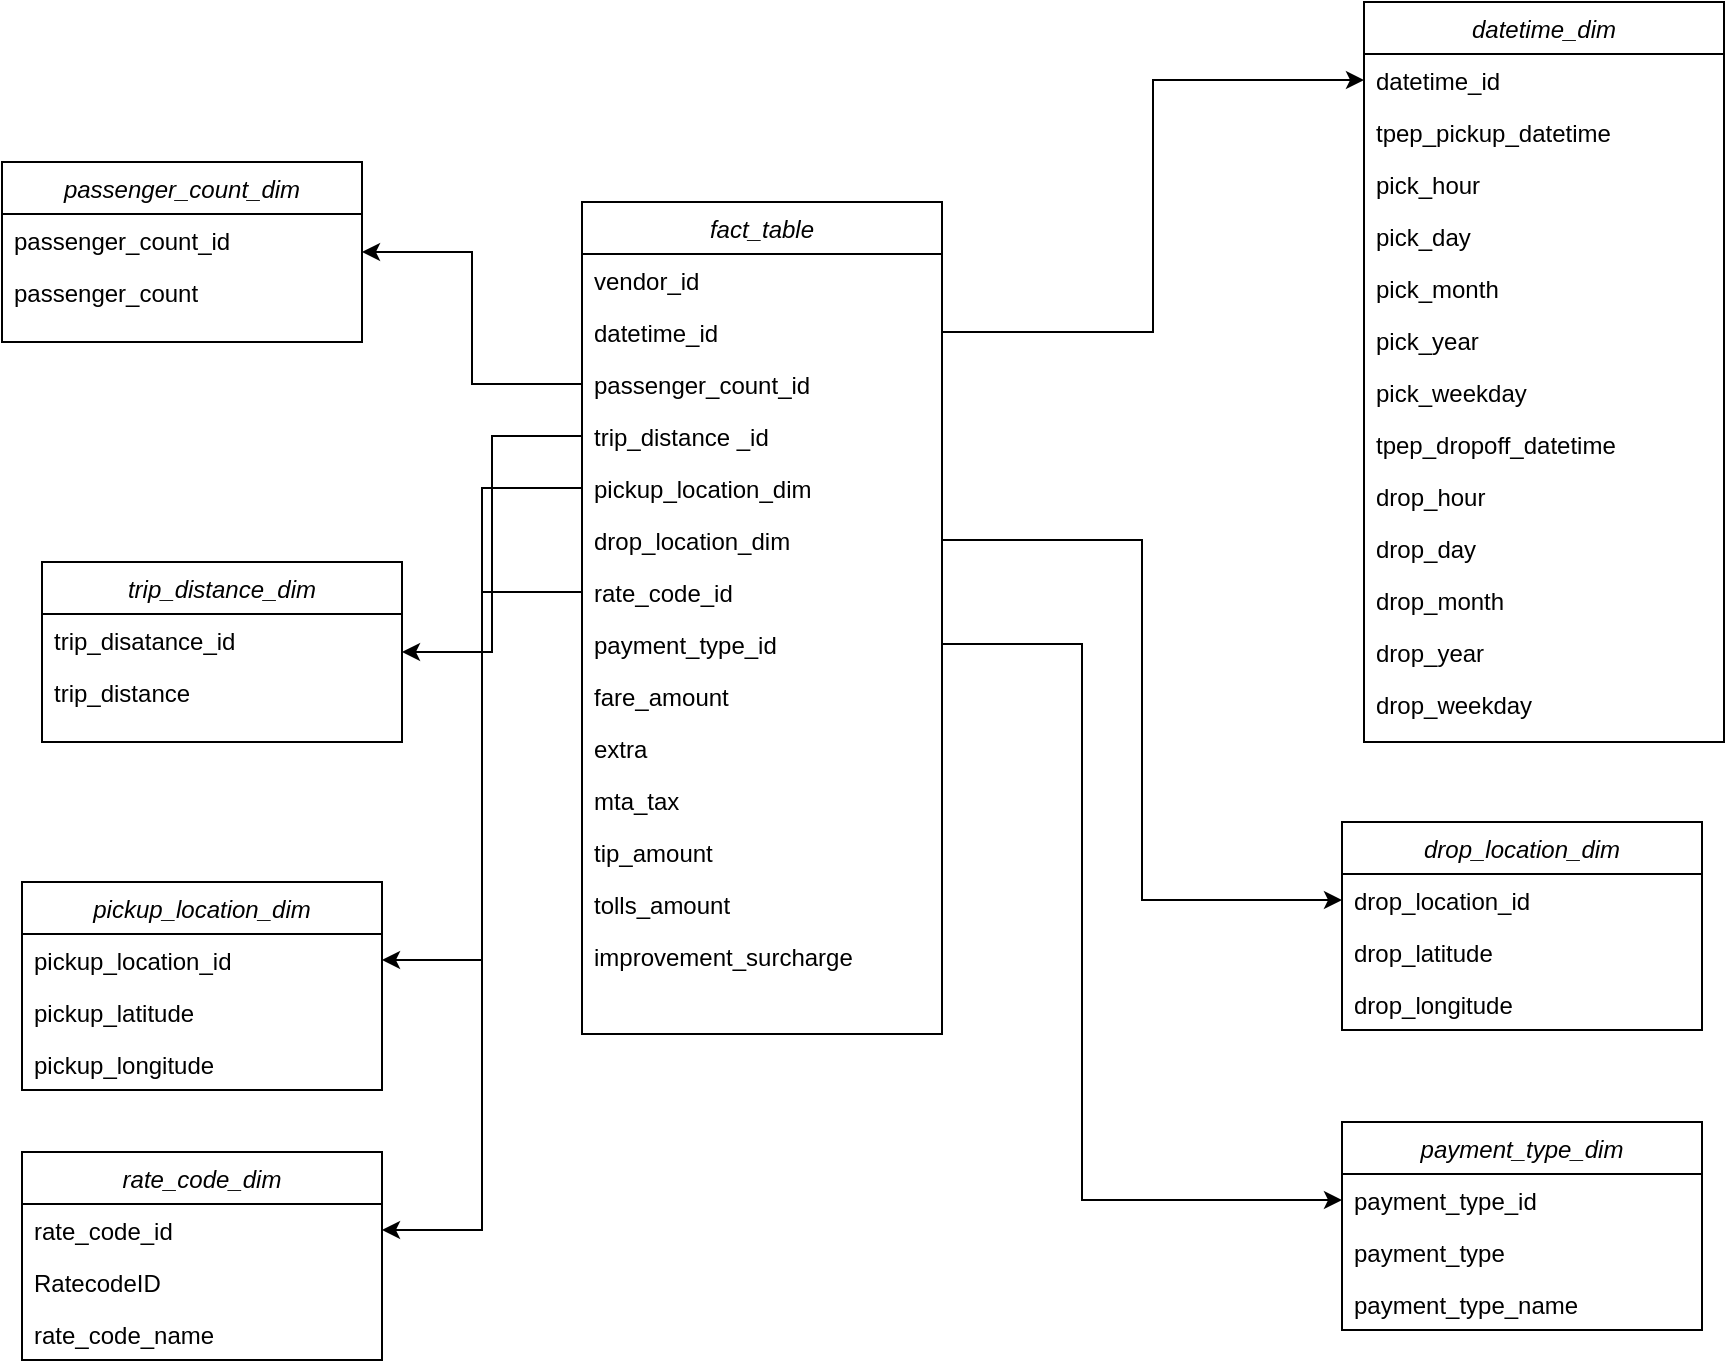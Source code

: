 <mxfile version="22.1.8" type="github">
  <diagram id="C5RBs43oDa-KdzZeNtuy" name="Page-1">
    <mxGraphModel dx="1257" dy="756" grid="1" gridSize="10" guides="1" tooltips="1" connect="1" arrows="1" fold="1" page="1" pageScale="1" pageWidth="827" pageHeight="1169" math="0" shadow="0">
      <root>
        <mxCell id="WIyWlLk6GJQsqaUBKTNV-0" />
        <mxCell id="WIyWlLk6GJQsqaUBKTNV-1" parent="WIyWlLk6GJQsqaUBKTNV-0" />
        <mxCell id="zkfFHV4jXpPFQw0GAbJ--0" value="fact_table" style="swimlane;fontStyle=2;align=center;verticalAlign=top;childLayout=stackLayout;horizontal=1;startSize=26;horizontalStack=0;resizeParent=1;resizeLast=0;collapsible=1;marginBottom=0;rounded=0;shadow=0;strokeWidth=1;" parent="WIyWlLk6GJQsqaUBKTNV-1" vertex="1">
          <mxGeometry x="70" y="110" width="180" height="416" as="geometry">
            <mxRectangle x="230" y="140" width="160" height="26" as="alternateBounds" />
          </mxGeometry>
        </mxCell>
        <mxCell id="zkfFHV4jXpPFQw0GAbJ--1" value="vendor_id" style="text;align=left;verticalAlign=top;spacingLeft=4;spacingRight=4;overflow=hidden;rotatable=0;points=[[0,0.5],[1,0.5]];portConstraint=eastwest;" parent="zkfFHV4jXpPFQw0GAbJ--0" vertex="1">
          <mxGeometry y="26" width="180" height="26" as="geometry" />
        </mxCell>
        <mxCell id="zkfFHV4jXpPFQw0GAbJ--2" value="datetime_id" style="text;align=left;verticalAlign=top;spacingLeft=4;spacingRight=4;overflow=hidden;rotatable=0;points=[[0,0.5],[1,0.5]];portConstraint=eastwest;rounded=0;shadow=0;html=0;" parent="zkfFHV4jXpPFQw0GAbJ--0" vertex="1">
          <mxGeometry y="52" width="180" height="26" as="geometry" />
        </mxCell>
        <mxCell id="zkfFHV4jXpPFQw0GAbJ--3" value="passenger_count_id" style="text;align=left;verticalAlign=top;spacingLeft=4;spacingRight=4;overflow=hidden;rotatable=0;points=[[0,0.5],[1,0.5]];portConstraint=eastwest;rounded=0;shadow=0;html=0;" parent="zkfFHV4jXpPFQw0GAbJ--0" vertex="1">
          <mxGeometry y="78" width="180" height="26" as="geometry" />
        </mxCell>
        <mxCell id="-VGk8JOw_hjWQD8cGexW-38" value="trip_distance _id" style="text;align=left;verticalAlign=top;spacingLeft=4;spacingRight=4;overflow=hidden;rotatable=0;points=[[0,0.5],[1,0.5]];portConstraint=eastwest;rounded=0;shadow=0;html=0;" vertex="1" parent="zkfFHV4jXpPFQw0GAbJ--0">
          <mxGeometry y="104" width="180" height="26" as="geometry" />
        </mxCell>
        <mxCell id="-VGk8JOw_hjWQD8cGexW-44" value="pickup_location_dim" style="text;align=left;verticalAlign=top;spacingLeft=4;spacingRight=4;overflow=hidden;rotatable=0;points=[[0,0.5],[1,0.5]];portConstraint=eastwest;rounded=0;shadow=0;html=0;" vertex="1" parent="zkfFHV4jXpPFQw0GAbJ--0">
          <mxGeometry y="130" width="180" height="26" as="geometry" />
        </mxCell>
        <mxCell id="-VGk8JOw_hjWQD8cGexW-51" value="drop_location_dim" style="text;align=left;verticalAlign=top;spacingLeft=4;spacingRight=4;overflow=hidden;rotatable=0;points=[[0,0.5],[1,0.5]];portConstraint=eastwest;rounded=0;shadow=0;html=0;" vertex="1" parent="zkfFHV4jXpPFQw0GAbJ--0">
          <mxGeometry y="156" width="180" height="26" as="geometry" />
        </mxCell>
        <mxCell id="-VGk8JOw_hjWQD8cGexW-59" value="rate_code_id" style="text;align=left;verticalAlign=top;spacingLeft=4;spacingRight=4;overflow=hidden;rotatable=0;points=[[0,0.5],[1,0.5]];portConstraint=eastwest;rounded=0;shadow=0;html=0;" vertex="1" parent="zkfFHV4jXpPFQw0GAbJ--0">
          <mxGeometry y="182" width="180" height="26" as="geometry" />
        </mxCell>
        <mxCell id="-VGk8JOw_hjWQD8cGexW-65" value="payment_type_id" style="text;align=left;verticalAlign=top;spacingLeft=4;spacingRight=4;overflow=hidden;rotatable=0;points=[[0,0.5],[1,0.5]];portConstraint=eastwest;rounded=0;shadow=0;html=0;" vertex="1" parent="zkfFHV4jXpPFQw0GAbJ--0">
          <mxGeometry y="208" width="180" height="26" as="geometry" />
        </mxCell>
        <mxCell id="-VGk8JOw_hjWQD8cGexW-67" value="fare_amount" style="text;align=left;verticalAlign=top;spacingLeft=4;spacingRight=4;overflow=hidden;rotatable=0;points=[[0,0.5],[1,0.5]];portConstraint=eastwest;rounded=0;shadow=0;html=0;" vertex="1" parent="zkfFHV4jXpPFQw0GAbJ--0">
          <mxGeometry y="234" width="180" height="26" as="geometry" />
        </mxCell>
        <mxCell id="-VGk8JOw_hjWQD8cGexW-68" value="extra" style="text;align=left;verticalAlign=top;spacingLeft=4;spacingRight=4;overflow=hidden;rotatable=0;points=[[0,0.5],[1,0.5]];portConstraint=eastwest;rounded=0;shadow=0;html=0;" vertex="1" parent="zkfFHV4jXpPFQw0GAbJ--0">
          <mxGeometry y="260" width="180" height="26" as="geometry" />
        </mxCell>
        <mxCell id="-VGk8JOw_hjWQD8cGexW-69" value="mta_tax" style="text;align=left;verticalAlign=top;spacingLeft=4;spacingRight=4;overflow=hidden;rotatable=0;points=[[0,0.5],[1,0.5]];portConstraint=eastwest;rounded=0;shadow=0;html=0;" vertex="1" parent="zkfFHV4jXpPFQw0GAbJ--0">
          <mxGeometry y="286" width="180" height="26" as="geometry" />
        </mxCell>
        <mxCell id="-VGk8JOw_hjWQD8cGexW-70" value="tip_amount" style="text;align=left;verticalAlign=top;spacingLeft=4;spacingRight=4;overflow=hidden;rotatable=0;points=[[0,0.5],[1,0.5]];portConstraint=eastwest;rounded=0;shadow=0;html=0;" vertex="1" parent="zkfFHV4jXpPFQw0GAbJ--0">
          <mxGeometry y="312" width="180" height="26" as="geometry" />
        </mxCell>
        <mxCell id="-VGk8JOw_hjWQD8cGexW-71" value="tolls_amount" style="text;align=left;verticalAlign=top;spacingLeft=4;spacingRight=4;overflow=hidden;rotatable=0;points=[[0,0.5],[1,0.5]];portConstraint=eastwest;rounded=0;shadow=0;html=0;" vertex="1" parent="zkfFHV4jXpPFQw0GAbJ--0">
          <mxGeometry y="338" width="180" height="26" as="geometry" />
        </mxCell>
        <mxCell id="-VGk8JOw_hjWQD8cGexW-72" value="improvement_surcharge" style="text;align=left;verticalAlign=top;spacingLeft=4;spacingRight=4;overflow=hidden;rotatable=0;points=[[0,0.5],[1,0.5]];portConstraint=eastwest;rounded=0;shadow=0;html=0;" vertex="1" parent="zkfFHV4jXpPFQw0GAbJ--0">
          <mxGeometry y="364" width="180" height="26" as="geometry" />
        </mxCell>
        <mxCell id="-VGk8JOw_hjWQD8cGexW-73" style="text;align=left;verticalAlign=top;spacingLeft=4;spacingRight=4;overflow=hidden;rotatable=0;points=[[0,0.5],[1,0.5]];portConstraint=eastwest;rounded=0;shadow=0;html=0;" vertex="1" parent="zkfFHV4jXpPFQw0GAbJ--0">
          <mxGeometry y="390" width="180" height="26" as="geometry" />
        </mxCell>
        <mxCell id="-VGk8JOw_hjWQD8cGexW-2" value="datetime_dim" style="swimlane;fontStyle=2;align=center;verticalAlign=top;childLayout=stackLayout;horizontal=1;startSize=26;horizontalStack=0;resizeParent=1;resizeLast=0;collapsible=1;marginBottom=0;rounded=0;shadow=0;strokeWidth=1;" vertex="1" parent="WIyWlLk6GJQsqaUBKTNV-1">
          <mxGeometry x="461" y="10" width="180" height="370" as="geometry">
            <mxRectangle x="230" y="140" width="160" height="26" as="alternateBounds" />
          </mxGeometry>
        </mxCell>
        <mxCell id="-VGk8JOw_hjWQD8cGexW-4" value="datetime_id" style="text;align=left;verticalAlign=top;spacingLeft=4;spacingRight=4;overflow=hidden;rotatable=0;points=[[0,0.5],[1,0.5]];portConstraint=eastwest;rounded=0;shadow=0;html=0;" vertex="1" parent="-VGk8JOw_hjWQD8cGexW-2">
          <mxGeometry y="26" width="180" height="26" as="geometry" />
        </mxCell>
        <mxCell id="-VGk8JOw_hjWQD8cGexW-5" value="tpep_pickup_datetime" style="text;align=left;verticalAlign=top;spacingLeft=4;spacingRight=4;overflow=hidden;rotatable=0;points=[[0,0.5],[1,0.5]];portConstraint=eastwest;rounded=0;shadow=0;html=0;" vertex="1" parent="-VGk8JOw_hjWQD8cGexW-2">
          <mxGeometry y="52" width="180" height="26" as="geometry" />
        </mxCell>
        <mxCell id="-VGk8JOw_hjWQD8cGexW-6" value="pick_hour" style="text;align=left;verticalAlign=top;spacingLeft=4;spacingRight=4;overflow=hidden;rotatable=0;points=[[0,0.5],[1,0.5]];portConstraint=eastwest;rounded=0;shadow=0;html=0;" vertex="1" parent="-VGk8JOw_hjWQD8cGexW-2">
          <mxGeometry y="78" width="180" height="26" as="geometry" />
        </mxCell>
        <mxCell id="-VGk8JOw_hjWQD8cGexW-8" value="pick_day" style="text;align=left;verticalAlign=top;spacingLeft=4;spacingRight=4;overflow=hidden;rotatable=0;points=[[0,0.5],[1,0.5]];portConstraint=eastwest;rounded=0;shadow=0;html=0;" vertex="1" parent="-VGk8JOw_hjWQD8cGexW-2">
          <mxGeometry y="104" width="180" height="26" as="geometry" />
        </mxCell>
        <mxCell id="-VGk8JOw_hjWQD8cGexW-7" value="pick_month" style="text;align=left;verticalAlign=top;spacingLeft=4;spacingRight=4;overflow=hidden;rotatable=0;points=[[0,0.5],[1,0.5]];portConstraint=eastwest;rounded=0;shadow=0;html=0;" vertex="1" parent="-VGk8JOw_hjWQD8cGexW-2">
          <mxGeometry y="130" width="180" height="26" as="geometry" />
        </mxCell>
        <mxCell id="-VGk8JOw_hjWQD8cGexW-9" value="pick_year    " style="text;align=left;verticalAlign=top;spacingLeft=4;spacingRight=4;overflow=hidden;rotatable=0;points=[[0,0.5],[1,0.5]];portConstraint=eastwest;rounded=0;shadow=0;html=0;" vertex="1" parent="-VGk8JOw_hjWQD8cGexW-2">
          <mxGeometry y="156" width="180" height="26" as="geometry" />
        </mxCell>
        <mxCell id="-VGk8JOw_hjWQD8cGexW-10" value="pick_weekday" style="text;align=left;verticalAlign=top;spacingLeft=4;spacingRight=4;overflow=hidden;rotatable=0;points=[[0,0.5],[1,0.5]];portConstraint=eastwest;rounded=0;shadow=0;html=0;" vertex="1" parent="-VGk8JOw_hjWQD8cGexW-2">
          <mxGeometry y="182" width="180" height="26" as="geometry" />
        </mxCell>
        <mxCell id="-VGk8JOw_hjWQD8cGexW-11" value="tpep_dropoff_datetime" style="text;align=left;verticalAlign=top;spacingLeft=4;spacingRight=4;overflow=hidden;rotatable=0;points=[[0,0.5],[1,0.5]];portConstraint=eastwest;rounded=0;shadow=0;html=0;" vertex="1" parent="-VGk8JOw_hjWQD8cGexW-2">
          <mxGeometry y="208" width="180" height="26" as="geometry" />
        </mxCell>
        <mxCell id="-VGk8JOw_hjWQD8cGexW-12" value="drop_hour" style="text;align=left;verticalAlign=top;spacingLeft=4;spacingRight=4;overflow=hidden;rotatable=0;points=[[0,0.5],[1,0.5]];portConstraint=eastwest;rounded=0;shadow=0;html=0;" vertex="1" parent="-VGk8JOw_hjWQD8cGexW-2">
          <mxGeometry y="234" width="180" height="26" as="geometry" />
        </mxCell>
        <mxCell id="-VGk8JOw_hjWQD8cGexW-13" value="drop_day" style="text;align=left;verticalAlign=top;spacingLeft=4;spacingRight=4;overflow=hidden;rotatable=0;points=[[0,0.5],[1,0.5]];portConstraint=eastwest;rounded=0;shadow=0;html=0;" vertex="1" parent="-VGk8JOw_hjWQD8cGexW-2">
          <mxGeometry y="260" width="180" height="26" as="geometry" />
        </mxCell>
        <mxCell id="-VGk8JOw_hjWQD8cGexW-14" value="drop_month" style="text;align=left;verticalAlign=top;spacingLeft=4;spacingRight=4;overflow=hidden;rotatable=0;points=[[0,0.5],[1,0.5]];portConstraint=eastwest;rounded=0;shadow=0;html=0;" vertex="1" parent="-VGk8JOw_hjWQD8cGexW-2">
          <mxGeometry y="286" width="180" height="26" as="geometry" />
        </mxCell>
        <mxCell id="-VGk8JOw_hjWQD8cGexW-15" value="drop_year" style="text;align=left;verticalAlign=top;spacingLeft=4;spacingRight=4;overflow=hidden;rotatable=0;points=[[0,0.5],[1,0.5]];portConstraint=eastwest;rounded=0;shadow=0;html=0;" vertex="1" parent="-VGk8JOw_hjWQD8cGexW-2">
          <mxGeometry y="312" width="180" height="26" as="geometry" />
        </mxCell>
        <mxCell id="-VGk8JOw_hjWQD8cGexW-16" value="drop_weekday" style="text;align=left;verticalAlign=top;spacingLeft=4;spacingRight=4;overflow=hidden;rotatable=0;points=[[0,0.5],[1,0.5]];portConstraint=eastwest;rounded=0;shadow=0;html=0;" vertex="1" parent="-VGk8JOw_hjWQD8cGexW-2">
          <mxGeometry y="338" width="180" height="26" as="geometry" />
        </mxCell>
        <mxCell id="-VGk8JOw_hjWQD8cGexW-20" value="passenger_count_dim" style="swimlane;fontStyle=2;align=center;verticalAlign=top;childLayout=stackLayout;horizontal=1;startSize=26;horizontalStack=0;resizeParent=1;resizeLast=0;collapsible=1;marginBottom=0;rounded=0;shadow=0;strokeWidth=1;" vertex="1" parent="WIyWlLk6GJQsqaUBKTNV-1">
          <mxGeometry x="-220" y="90" width="180" height="90" as="geometry">
            <mxRectangle x="230" y="140" width="160" height="26" as="alternateBounds" />
          </mxGeometry>
        </mxCell>
        <mxCell id="-VGk8JOw_hjWQD8cGexW-21" value="passenger_count_id" style="text;align=left;verticalAlign=top;spacingLeft=4;spacingRight=4;overflow=hidden;rotatable=0;points=[[0,0.5],[1,0.5]];portConstraint=eastwest;rounded=0;shadow=0;html=0;" vertex="1" parent="-VGk8JOw_hjWQD8cGexW-20">
          <mxGeometry y="26" width="180" height="26" as="geometry" />
        </mxCell>
        <mxCell id="-VGk8JOw_hjWQD8cGexW-22" value="passenger_count" style="text;align=left;verticalAlign=top;spacingLeft=4;spacingRight=4;overflow=hidden;rotatable=0;points=[[0,0.5],[1,0.5]];portConstraint=eastwest;rounded=0;shadow=0;html=0;" vertex="1" parent="-VGk8JOw_hjWQD8cGexW-20">
          <mxGeometry y="52" width="180" height="26" as="geometry" />
        </mxCell>
        <mxCell id="-VGk8JOw_hjWQD8cGexW-34" style="edgeStyle=orthogonalEdgeStyle;rounded=0;orthogonalLoop=1;jettySize=auto;html=1;exitX=0;exitY=0.5;exitDx=0;exitDy=0;entryX=1;entryY=0.5;entryDx=0;entryDy=0;" edge="1" parent="WIyWlLk6GJQsqaUBKTNV-1" source="zkfFHV4jXpPFQw0GAbJ--3" target="-VGk8JOw_hjWQD8cGexW-20">
          <mxGeometry relative="1" as="geometry" />
        </mxCell>
        <mxCell id="-VGk8JOw_hjWQD8cGexW-35" value="trip_distance_dim" style="swimlane;fontStyle=2;align=center;verticalAlign=top;childLayout=stackLayout;horizontal=1;startSize=26;horizontalStack=0;resizeParent=1;resizeLast=0;collapsible=1;marginBottom=0;rounded=0;shadow=0;strokeWidth=1;" vertex="1" parent="WIyWlLk6GJQsqaUBKTNV-1">
          <mxGeometry x="-200" y="290" width="180" height="90" as="geometry">
            <mxRectangle x="230" y="140" width="160" height="26" as="alternateBounds" />
          </mxGeometry>
        </mxCell>
        <mxCell id="-VGk8JOw_hjWQD8cGexW-36" value="trip_disatance_id" style="text;align=left;verticalAlign=top;spacingLeft=4;spacingRight=4;overflow=hidden;rotatable=0;points=[[0,0.5],[1,0.5]];portConstraint=eastwest;rounded=0;shadow=0;html=0;" vertex="1" parent="-VGk8JOw_hjWQD8cGexW-35">
          <mxGeometry y="26" width="180" height="26" as="geometry" />
        </mxCell>
        <mxCell id="-VGk8JOw_hjWQD8cGexW-37" value="trip_distance" style="text;align=left;verticalAlign=top;spacingLeft=4;spacingRight=4;overflow=hidden;rotatable=0;points=[[0,0.5],[1,0.5]];portConstraint=eastwest;rounded=0;shadow=0;html=0;" vertex="1" parent="-VGk8JOw_hjWQD8cGexW-35">
          <mxGeometry y="52" width="180" height="26" as="geometry" />
        </mxCell>
        <mxCell id="-VGk8JOw_hjWQD8cGexW-39" style="edgeStyle=orthogonalEdgeStyle;rounded=0;orthogonalLoop=1;jettySize=auto;html=1;exitX=0;exitY=0.5;exitDx=0;exitDy=0;entryX=1;entryY=0.5;entryDx=0;entryDy=0;" edge="1" parent="WIyWlLk6GJQsqaUBKTNV-1" source="-VGk8JOw_hjWQD8cGexW-38" target="-VGk8JOw_hjWQD8cGexW-35">
          <mxGeometry relative="1" as="geometry" />
        </mxCell>
        <mxCell id="-VGk8JOw_hjWQD8cGexW-40" value="pickup_location_dim" style="swimlane;fontStyle=2;align=center;verticalAlign=top;childLayout=stackLayout;horizontal=1;startSize=26;horizontalStack=0;resizeParent=1;resizeLast=0;collapsible=1;marginBottom=0;rounded=0;shadow=0;strokeWidth=1;" vertex="1" parent="WIyWlLk6GJQsqaUBKTNV-1">
          <mxGeometry x="-210" y="450" width="180" height="104" as="geometry">
            <mxRectangle x="230" y="140" width="160" height="26" as="alternateBounds" />
          </mxGeometry>
        </mxCell>
        <mxCell id="-VGk8JOw_hjWQD8cGexW-41" value="pickup_location_id" style="text;align=left;verticalAlign=top;spacingLeft=4;spacingRight=4;overflow=hidden;rotatable=0;points=[[0,0.5],[1,0.5]];portConstraint=eastwest;rounded=0;shadow=0;html=0;" vertex="1" parent="-VGk8JOw_hjWQD8cGexW-40">
          <mxGeometry y="26" width="180" height="26" as="geometry" />
        </mxCell>
        <mxCell id="-VGk8JOw_hjWQD8cGexW-42" value="pickup_latitude" style="text;align=left;verticalAlign=top;spacingLeft=4;spacingRight=4;overflow=hidden;rotatable=0;points=[[0,0.5],[1,0.5]];portConstraint=eastwest;rounded=0;shadow=0;html=0;" vertex="1" parent="-VGk8JOw_hjWQD8cGexW-40">
          <mxGeometry y="52" width="180" height="26" as="geometry" />
        </mxCell>
        <mxCell id="-VGk8JOw_hjWQD8cGexW-43" value="pickup_longitude" style="text;align=left;verticalAlign=top;spacingLeft=4;spacingRight=4;overflow=hidden;rotatable=0;points=[[0,0.5],[1,0.5]];portConstraint=eastwest;rounded=0;shadow=0;html=0;" vertex="1" parent="-VGk8JOw_hjWQD8cGexW-40">
          <mxGeometry y="78" width="180" height="26" as="geometry" />
        </mxCell>
        <mxCell id="-VGk8JOw_hjWQD8cGexW-46" style="edgeStyle=orthogonalEdgeStyle;rounded=0;orthogonalLoop=1;jettySize=auto;html=1;exitX=1;exitY=0.5;exitDx=0;exitDy=0;entryX=0;entryY=0.5;entryDx=0;entryDy=0;" edge="1" parent="WIyWlLk6GJQsqaUBKTNV-1" source="zkfFHV4jXpPFQw0GAbJ--2" target="-VGk8JOw_hjWQD8cGexW-4">
          <mxGeometry relative="1" as="geometry" />
        </mxCell>
        <mxCell id="-VGk8JOw_hjWQD8cGexW-47" value="drop_location_dim" style="swimlane;fontStyle=2;align=center;verticalAlign=top;childLayout=stackLayout;horizontal=1;startSize=26;horizontalStack=0;resizeParent=1;resizeLast=0;collapsible=1;marginBottom=0;rounded=0;shadow=0;strokeWidth=1;" vertex="1" parent="WIyWlLk6GJQsqaUBKTNV-1">
          <mxGeometry x="450" y="420" width="180" height="104" as="geometry">
            <mxRectangle x="230" y="140" width="160" height="26" as="alternateBounds" />
          </mxGeometry>
        </mxCell>
        <mxCell id="-VGk8JOw_hjWQD8cGexW-48" value="drop_location_id" style="text;align=left;verticalAlign=top;spacingLeft=4;spacingRight=4;overflow=hidden;rotatable=0;points=[[0,0.5],[1,0.5]];portConstraint=eastwest;rounded=0;shadow=0;html=0;" vertex="1" parent="-VGk8JOw_hjWQD8cGexW-47">
          <mxGeometry y="26" width="180" height="26" as="geometry" />
        </mxCell>
        <mxCell id="-VGk8JOw_hjWQD8cGexW-49" value="drop_latitude" style="text;align=left;verticalAlign=top;spacingLeft=4;spacingRight=4;overflow=hidden;rotatable=0;points=[[0,0.5],[1,0.5]];portConstraint=eastwest;rounded=0;shadow=0;html=0;" vertex="1" parent="-VGk8JOw_hjWQD8cGexW-47">
          <mxGeometry y="52" width="180" height="26" as="geometry" />
        </mxCell>
        <mxCell id="-VGk8JOw_hjWQD8cGexW-50" value="drop_longitude" style="text;align=left;verticalAlign=top;spacingLeft=4;spacingRight=4;overflow=hidden;rotatable=0;points=[[0,0.5],[1,0.5]];portConstraint=eastwest;rounded=0;shadow=0;html=0;" vertex="1" parent="-VGk8JOw_hjWQD8cGexW-47">
          <mxGeometry y="78" width="180" height="26" as="geometry" />
        </mxCell>
        <mxCell id="-VGk8JOw_hjWQD8cGexW-53" style="edgeStyle=orthogonalEdgeStyle;rounded=0;orthogonalLoop=1;jettySize=auto;html=1;entryX=0;entryY=0.5;entryDx=0;entryDy=0;" edge="1" parent="WIyWlLk6GJQsqaUBKTNV-1" source="-VGk8JOw_hjWQD8cGexW-51" target="-VGk8JOw_hjWQD8cGexW-48">
          <mxGeometry relative="1" as="geometry" />
        </mxCell>
        <mxCell id="-VGk8JOw_hjWQD8cGexW-54" style="edgeStyle=orthogonalEdgeStyle;rounded=0;orthogonalLoop=1;jettySize=auto;html=1;exitX=0;exitY=0.5;exitDx=0;exitDy=0;entryX=1;entryY=0.5;entryDx=0;entryDy=0;" edge="1" parent="WIyWlLk6GJQsqaUBKTNV-1" source="-VGk8JOw_hjWQD8cGexW-44" target="-VGk8JOw_hjWQD8cGexW-41">
          <mxGeometry relative="1" as="geometry" />
        </mxCell>
        <mxCell id="-VGk8JOw_hjWQD8cGexW-55" value="rate_code_dim" style="swimlane;fontStyle=2;align=center;verticalAlign=top;childLayout=stackLayout;horizontal=1;startSize=26;horizontalStack=0;resizeParent=1;resizeLast=0;collapsible=1;marginBottom=0;rounded=0;shadow=0;strokeWidth=1;" vertex="1" parent="WIyWlLk6GJQsqaUBKTNV-1">
          <mxGeometry x="-210" y="585" width="180" height="104" as="geometry">
            <mxRectangle x="230" y="140" width="160" height="26" as="alternateBounds" />
          </mxGeometry>
        </mxCell>
        <mxCell id="-VGk8JOw_hjWQD8cGexW-56" value="rate_code_id" style="text;align=left;verticalAlign=top;spacingLeft=4;spacingRight=4;overflow=hidden;rotatable=0;points=[[0,0.5],[1,0.5]];portConstraint=eastwest;rounded=0;shadow=0;html=0;" vertex="1" parent="-VGk8JOw_hjWQD8cGexW-55">
          <mxGeometry y="26" width="180" height="26" as="geometry" />
        </mxCell>
        <mxCell id="-VGk8JOw_hjWQD8cGexW-57" value="RatecodeID" style="text;align=left;verticalAlign=top;spacingLeft=4;spacingRight=4;overflow=hidden;rotatable=0;points=[[0,0.5],[1,0.5]];portConstraint=eastwest;rounded=0;shadow=0;html=0;" vertex="1" parent="-VGk8JOw_hjWQD8cGexW-55">
          <mxGeometry y="52" width="180" height="26" as="geometry" />
        </mxCell>
        <mxCell id="-VGk8JOw_hjWQD8cGexW-58" value="rate_code_name" style="text;align=left;verticalAlign=top;spacingLeft=4;spacingRight=4;overflow=hidden;rotatable=0;points=[[0,0.5],[1,0.5]];portConstraint=eastwest;rounded=0;shadow=0;html=0;" vertex="1" parent="-VGk8JOw_hjWQD8cGexW-55">
          <mxGeometry y="78" width="180" height="26" as="geometry" />
        </mxCell>
        <mxCell id="-VGk8JOw_hjWQD8cGexW-60" style="edgeStyle=orthogonalEdgeStyle;rounded=0;orthogonalLoop=1;jettySize=auto;html=1;entryX=1;entryY=0.5;entryDx=0;entryDy=0;" edge="1" parent="WIyWlLk6GJQsqaUBKTNV-1" source="-VGk8JOw_hjWQD8cGexW-59" target="-VGk8JOw_hjWQD8cGexW-56">
          <mxGeometry relative="1" as="geometry" />
        </mxCell>
        <mxCell id="-VGk8JOw_hjWQD8cGexW-61" value="payment_type_dim" style="swimlane;fontStyle=2;align=center;verticalAlign=top;childLayout=stackLayout;horizontal=1;startSize=26;horizontalStack=0;resizeParent=1;resizeLast=0;collapsible=1;marginBottom=0;rounded=0;shadow=0;strokeWidth=1;" vertex="1" parent="WIyWlLk6GJQsqaUBKTNV-1">
          <mxGeometry x="450" y="570" width="180" height="104" as="geometry">
            <mxRectangle x="230" y="140" width="160" height="26" as="alternateBounds" />
          </mxGeometry>
        </mxCell>
        <mxCell id="-VGk8JOw_hjWQD8cGexW-62" value="payment_type_id" style="text;align=left;verticalAlign=top;spacingLeft=4;spacingRight=4;overflow=hidden;rotatable=0;points=[[0,0.5],[1,0.5]];portConstraint=eastwest;rounded=0;shadow=0;html=0;" vertex="1" parent="-VGk8JOw_hjWQD8cGexW-61">
          <mxGeometry y="26" width="180" height="26" as="geometry" />
        </mxCell>
        <mxCell id="-VGk8JOw_hjWQD8cGexW-63" value="payment_type" style="text;align=left;verticalAlign=top;spacingLeft=4;spacingRight=4;overflow=hidden;rotatable=0;points=[[0,0.5],[1,0.5]];portConstraint=eastwest;rounded=0;shadow=0;html=0;" vertex="1" parent="-VGk8JOw_hjWQD8cGexW-61">
          <mxGeometry y="52" width="180" height="26" as="geometry" />
        </mxCell>
        <mxCell id="-VGk8JOw_hjWQD8cGexW-64" value="payment_type_name" style="text;align=left;verticalAlign=top;spacingLeft=4;spacingRight=4;overflow=hidden;rotatable=0;points=[[0,0.5],[1,0.5]];portConstraint=eastwest;rounded=0;shadow=0;html=0;" vertex="1" parent="-VGk8JOw_hjWQD8cGexW-61">
          <mxGeometry y="78" width="180" height="26" as="geometry" />
        </mxCell>
        <mxCell id="-VGk8JOw_hjWQD8cGexW-66" style="edgeStyle=orthogonalEdgeStyle;rounded=0;orthogonalLoop=1;jettySize=auto;html=1;entryX=0;entryY=0.5;entryDx=0;entryDy=0;" edge="1" parent="WIyWlLk6GJQsqaUBKTNV-1" source="-VGk8JOw_hjWQD8cGexW-65" target="-VGk8JOw_hjWQD8cGexW-62">
          <mxGeometry relative="1" as="geometry">
            <Array as="points">
              <mxPoint x="320" y="331" />
              <mxPoint x="320" y="609" />
            </Array>
          </mxGeometry>
        </mxCell>
      </root>
    </mxGraphModel>
  </diagram>
</mxfile>
